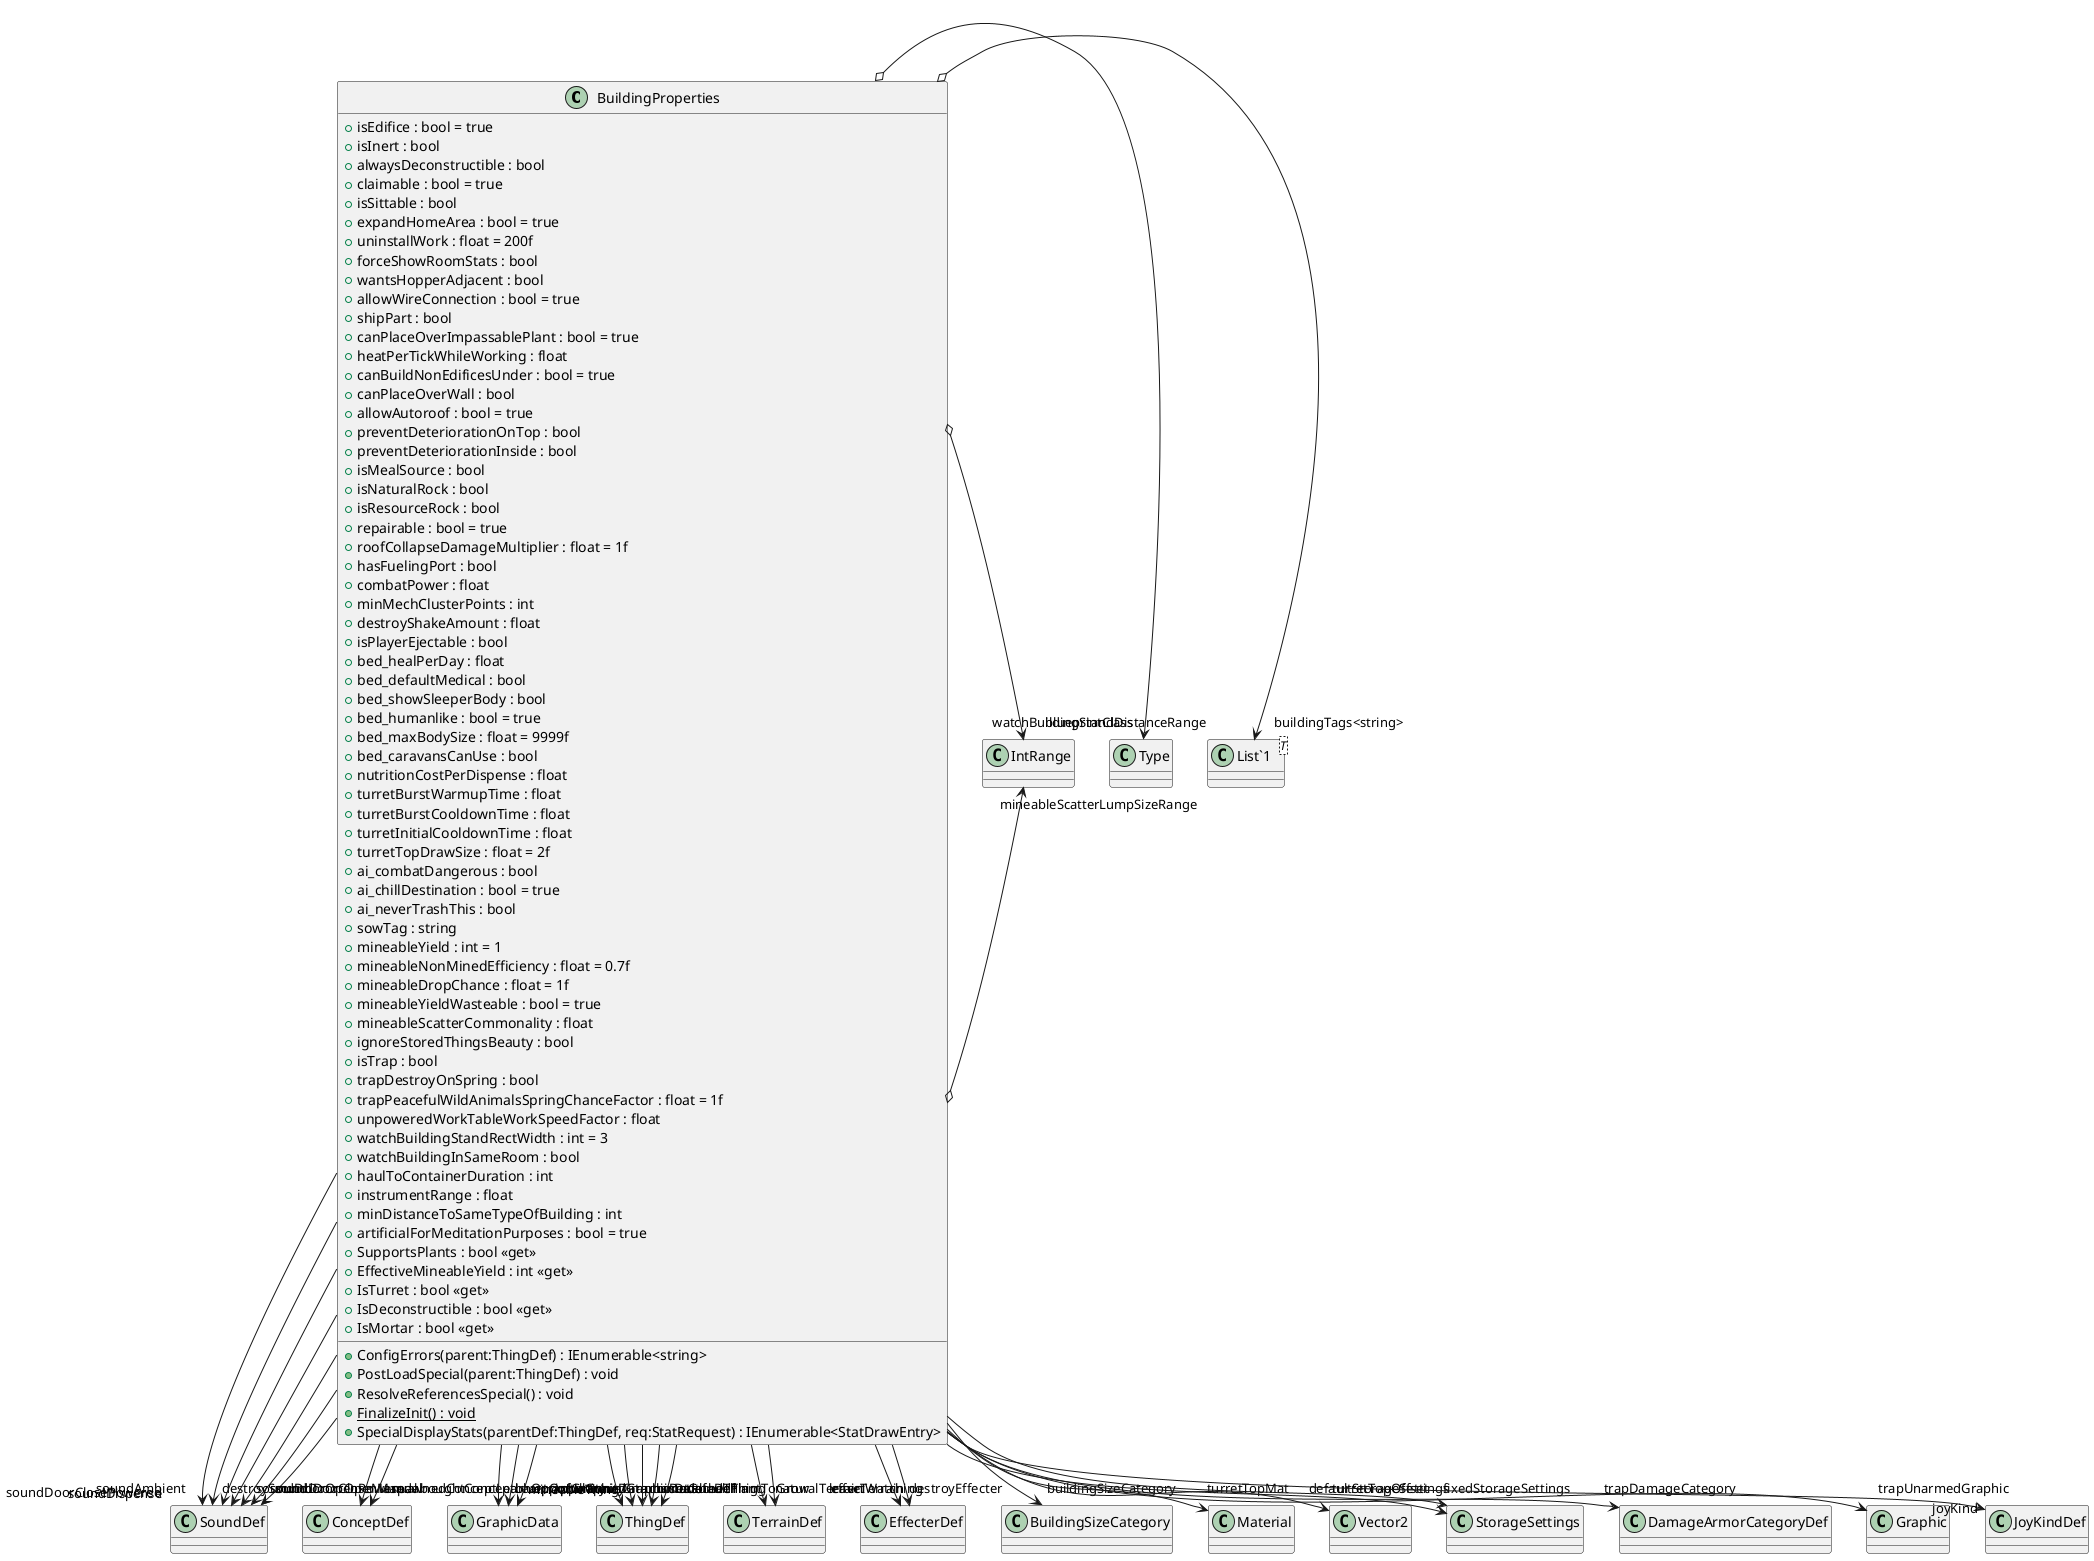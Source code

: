 @startuml
class BuildingProperties {
    + isEdifice : bool = true
    + isInert : bool
    + alwaysDeconstructible : bool
    + claimable : bool = true
    + isSittable : bool
    + expandHomeArea : bool = true
    + uninstallWork : float = 200f
    + forceShowRoomStats : bool
    + wantsHopperAdjacent : bool
    + allowWireConnection : bool = true
    + shipPart : bool
    + canPlaceOverImpassablePlant : bool = true
    + heatPerTickWhileWorking : float
    + canBuildNonEdificesUnder : bool = true
    + canPlaceOverWall : bool
    + allowAutoroof : bool = true
    + preventDeteriorationOnTop : bool
    + preventDeteriorationInside : bool
    + isMealSource : bool
    + isNaturalRock : bool
    + isResourceRock : bool
    + repairable : bool = true
    + roofCollapseDamageMultiplier : float = 1f
    + hasFuelingPort : bool
    + combatPower : float
    + minMechClusterPoints : int
    + destroyShakeAmount : float
    + isPlayerEjectable : bool
    + bed_healPerDay : float
    + bed_defaultMedical : bool
    + bed_showSleeperBody : bool
    + bed_humanlike : bool = true
    + bed_maxBodySize : float = 9999f
    + bed_caravansCanUse : bool
    + nutritionCostPerDispense : float
    + turretBurstWarmupTime : float
    + turretBurstCooldownTime : float
    + turretInitialCooldownTime : float
    + turretTopDrawSize : float = 2f
    + ai_combatDangerous : bool
    + ai_chillDestination : bool = true
    + ai_neverTrashThis : bool
    + sowTag : string
    + mineableYield : int = 1
    + mineableNonMinedEfficiency : float = 0.7f
    + mineableDropChance : float = 1f
    + mineableYieldWasteable : bool = true
    + mineableScatterCommonality : float
    + ignoreStoredThingsBeauty : bool
    + isTrap : bool
    + trapDestroyOnSpring : bool
    + trapPeacefulWildAnimalsSpringChanceFactor : float = 1f
    + unpoweredWorkTableWorkSpeedFactor : float
    + watchBuildingStandRectWidth : int = 3
    + watchBuildingInSameRoom : bool
    + haulToContainerDuration : int
    + instrumentRange : float
    + minDistanceToSameTypeOfBuilding : int
    + artificialForMeditationPurposes : bool = true
    + SupportsPlants : bool <<get>>
    + EffectiveMineableYield : int <<get>>
    + IsTurret : bool <<get>>
    + IsDeconstructible : bool <<get>>
    + IsMortar : bool <<get>>
    + ConfigErrors(parent:ThingDef) : IEnumerable<string>
    + PostLoadSpecial(parent:ThingDef) : void
    + ResolveReferencesSpecial() : void
    + {static} FinalizeInit() : void
    + SpecialDisplayStats(parentDef:ThingDef, req:StatRequest) : IEnumerable<StatDrawEntry>
}
class "List`1"<T> {
}
BuildingProperties o-> "buildingTags<string>" "List`1"
BuildingProperties --> "soundAmbient" SoundDef
BuildingProperties --> "spawnedConceptLearnOpportunity" ConceptDef
BuildingProperties --> "boughtConceptLearnOpportunity" ConceptDef
BuildingProperties o-> "blueprintClass" Type
BuildingProperties --> "blueprintGraphicData" GraphicData
BuildingProperties --> "smoothedThing" ThingDef
BuildingProperties --> "unsmoothedThing" ThingDef
BuildingProperties --> "naturalTerrain" TerrainDef
BuildingProperties --> "leaveTerrain" TerrainDef
BuildingProperties --> "destroySound" SoundDef
BuildingProperties --> "destroyEffecter" EffecterDef
BuildingProperties --> "buildingSizeCategory" BuildingSizeCategory
BuildingProperties --> "fullGraveGraphicData" GraphicData
BuildingProperties --> "soundDispense" SoundDef
BuildingProperties --> "turretGunDef" ThingDef
BuildingProperties --> "turretTopMat" Material
BuildingProperties --> "turretTopOffset" Vector2
BuildingProperties --> "soundDoorOpenPowered" SoundDef
BuildingProperties --> "soundDoorClosePowered" SoundDef
BuildingProperties --> "soundDoorOpenManual" SoundDef
BuildingProperties --> "soundDoorCloseManual" SoundDef
BuildingProperties --> "defaultPlantToGrow" ThingDef
BuildingProperties --> "mineableThing" ThingDef
BuildingProperties o-> "mineableScatterLumpSizeRange" IntRange
BuildingProperties --> "fixedStorageSettings" StorageSettings
BuildingProperties --> "defaultStorageSettings" StorageSettings
BuildingProperties --> "trapDamageCategory" DamageArmorCategoryDef
BuildingProperties --> "trapUnarmedGraphicData" GraphicData
BuildingProperties --> "trapUnarmedGraphic" Graphic
BuildingProperties o-> "watchBuildingStandDistanceRange" IntRange
BuildingProperties --> "joyKind" JoyKindDef
BuildingProperties --> "effectWatching" EffecterDef
@enduml

